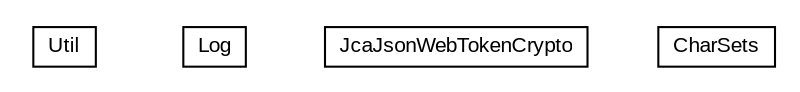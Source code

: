 #!/usr/local/bin/dot
#
# Class diagram 
# Generated by UMLGraph version R5_6-24-gf6e263 (http://www.umlgraph.org/)
#

digraph G {
	edge [fontname="arial",fontsize=10,labelfontname="arial",labelfontsize=10];
	node [fontname="arial",fontsize=10,shape=plaintext];
	nodesep=0.25;
	ranksep=0.5;
	// net.trajano.openidconnect.internal.Util
	c331 [label=<<table title="net.trajano.openidconnect.internal.Util" border="0" cellborder="1" cellspacing="0" cellpadding="2" port="p" href="./Util.html">
		<tr><td><table border="0" cellspacing="0" cellpadding="1">
<tr><td align="center" balign="center"> Util </td></tr>
		</table></td></tr>
		</table>>, URL="./Util.html", fontname="arial", fontcolor="black", fontsize=10.0];
	// net.trajano.openidconnect.internal.Log
	c332 [label=<<table title="net.trajano.openidconnect.internal.Log" border="0" cellborder="1" cellspacing="0" cellpadding="2" port="p" href="./Log.html">
		<tr><td><table border="0" cellspacing="0" cellpadding="1">
<tr><td align="center" balign="center"> Log </td></tr>
		</table></td></tr>
		</table>>, URL="./Log.html", fontname="arial", fontcolor="black", fontsize=10.0];
	// net.trajano.openidconnect.internal.JcaJsonWebTokenCrypto
	c333 [label=<<table title="net.trajano.openidconnect.internal.JcaJsonWebTokenCrypto" border="0" cellborder="1" cellspacing="0" cellpadding="2" port="p" href="./JcaJsonWebTokenCrypto.html">
		<tr><td><table border="0" cellspacing="0" cellpadding="1">
<tr><td align="center" balign="center"> JcaJsonWebTokenCrypto </td></tr>
		</table></td></tr>
		</table>>, URL="./JcaJsonWebTokenCrypto.html", fontname="arial", fontcolor="black", fontsize=10.0];
	// net.trajano.openidconnect.internal.CharSets
	c334 [label=<<table title="net.trajano.openidconnect.internal.CharSets" border="0" cellborder="1" cellspacing="0" cellpadding="2" port="p" href="./CharSets.html">
		<tr><td><table border="0" cellspacing="0" cellpadding="1">
<tr><td align="center" balign="center"> CharSets </td></tr>
		</table></td></tr>
		</table>>, URL="./CharSets.html", fontname="arial", fontcolor="black", fontsize=10.0];
}

